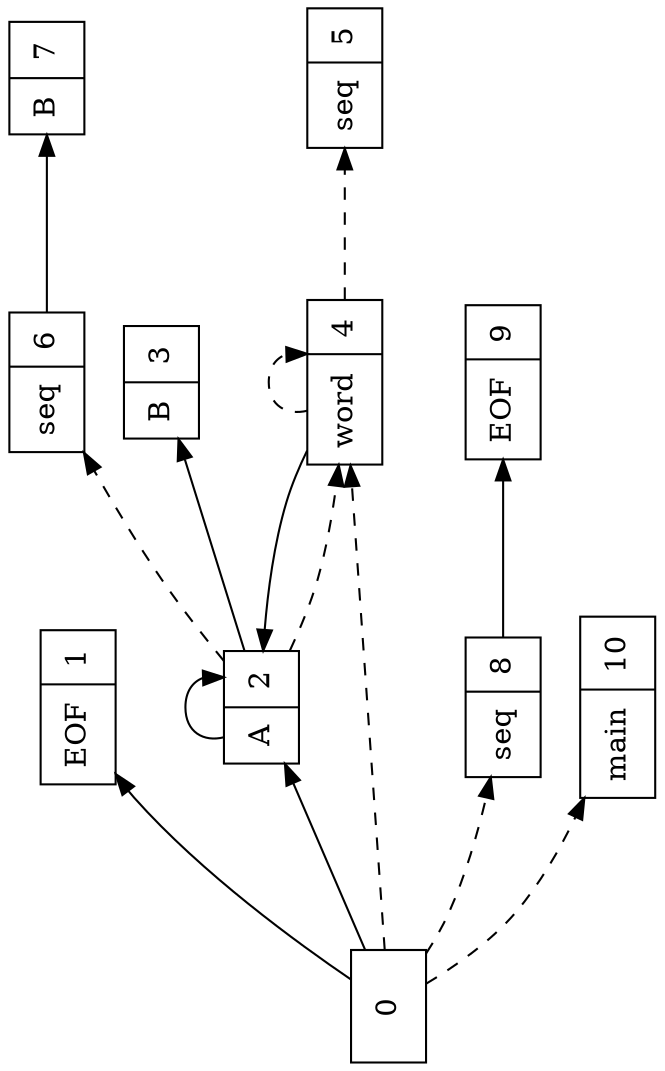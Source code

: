 digraph G {
orientation = landscape;
rankdir = LR;
ratio = compress;
s0 [ label="0", shape = record ] ;
s1 [ label="{EOF|1}", shape = record ] ;
s2 [ label="{A|2}", shape = record ] ;
s3 [ label="{B|3}", shape = record ] ;
s4 [ label="{word|4}", shape = record ] ;
s5 [ label="{seq|5}", shape = record ] ;
s6 [ label="{seq|6}", shape = record ] ;
s7 [ label="{B|7}", shape = record ] ;
s8 [ label="{seq|8}", shape = record ] ;
s9 [ label="{EOF|9}", shape = record ] ;
s10 [ label="{main|10}", shape = record ] ;
s0 -> s1 [ label="        ", style = solid ] ;
s0 -> s2 [ label="        ", style = solid ] ;
s0 -> s4 [ label="        ", style = dashed ] ;
s0 -> s8 [ label="        ", style = dashed ] ;
s0 -> s10 [ label="        ", style = dashed ] ;
s2 -> s3 [ label="        ", style = solid ] ;
s2 -> s2 [ label="        ", style = solid ] ;
s2 -> s4 [ label="        ", style = dashed ] ;
s2 -> s6 [ label="        ", style = dashed ] ;
s4 -> s2 [ label="        ", style = solid ] ;
s4 -> s4 [ label="        ", style = dashed ] ;
s4 -> s5 [ label="        ", style = dashed ] ;
s6 -> s7 [ label="        ", style = solid ] ;
s8 -> s9 [ label="        ", style = solid ] ;

}
